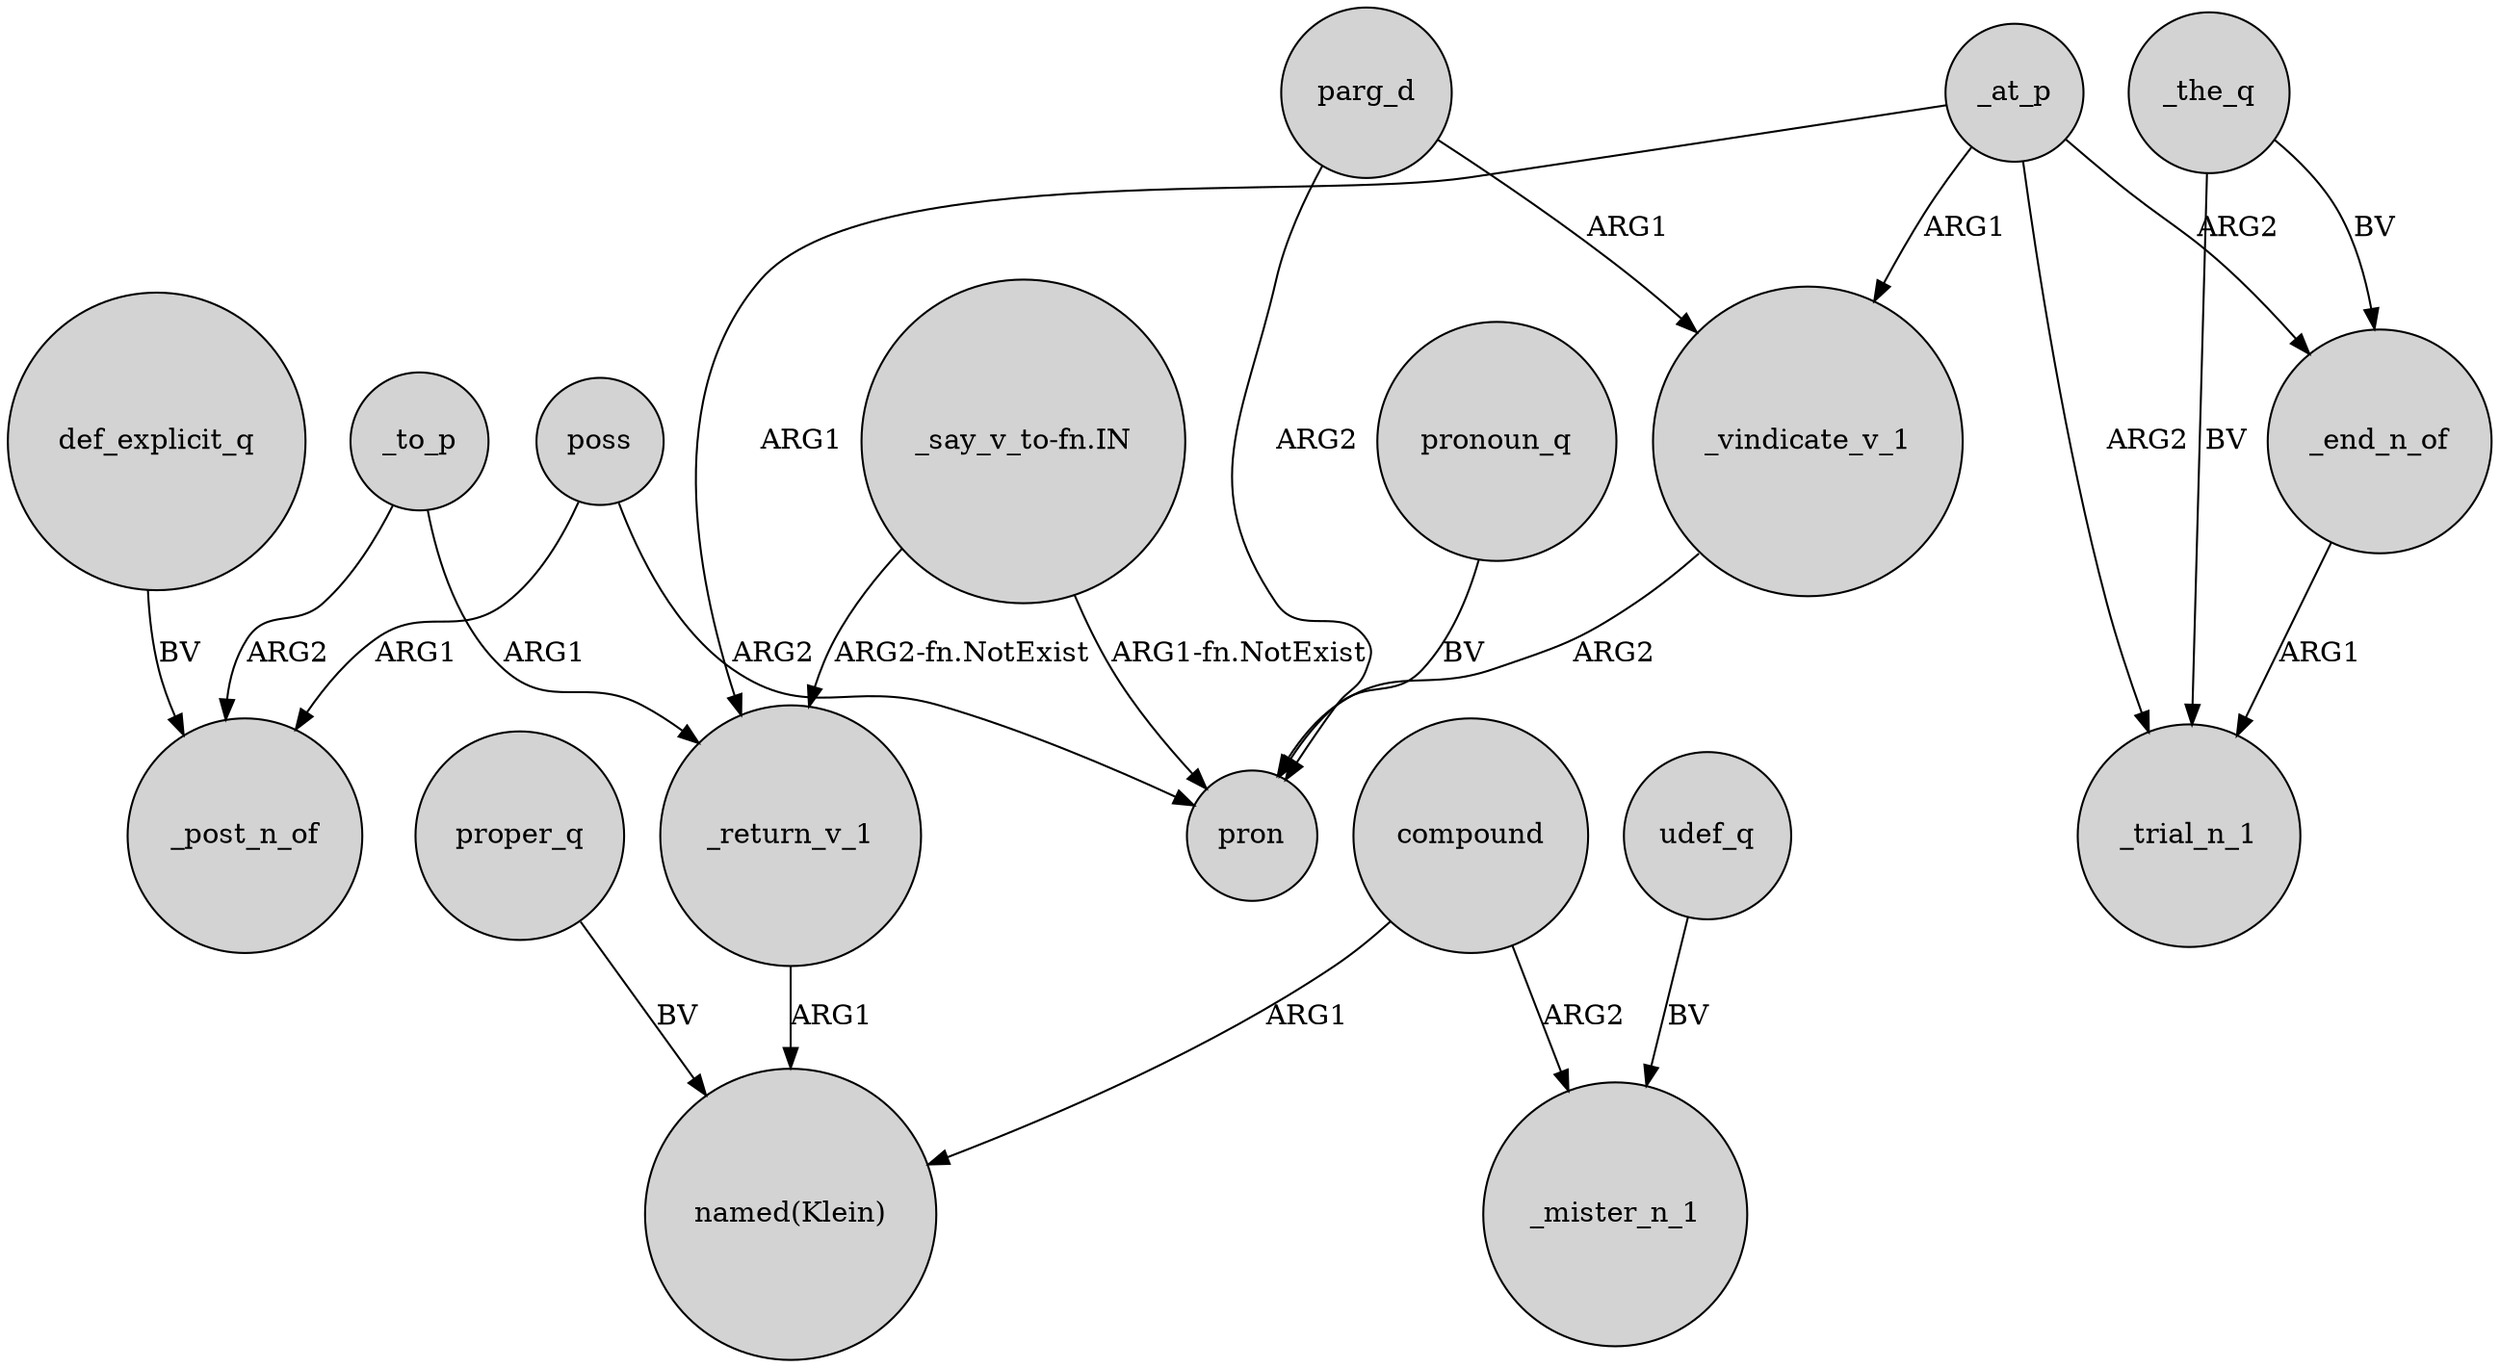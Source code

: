 digraph {
	node [shape=circle style=filled]
	_to_p -> _return_v_1 [label=ARG1]
	_vindicate_v_1 -> pron [label=ARG2]
	poss -> pron [label=ARG2]
	_the_q -> _end_n_of [label=BV]
	_at_p -> _end_n_of [label=ARG2]
	compound -> _mister_n_1 [label=ARG2]
	parg_d -> _vindicate_v_1 [label=ARG1]
	_the_q -> _trial_n_1 [label=BV]
	"_say_v_to-fn.IN" -> pron [label="ARG1-fn.NotExist"]
	udef_q -> _mister_n_1 [label=BV]
	poss -> _post_n_of [label=ARG1]
	_at_p -> _vindicate_v_1 [label=ARG1]
	_at_p -> _trial_n_1 [label=ARG2]
	_at_p -> _return_v_1 [label=ARG1]
	parg_d -> pron [label=ARG2]
	pronoun_q -> pron [label=BV]
	"_say_v_to-fn.IN" -> _return_v_1 [label="ARG2-fn.NotExist"]
	_to_p -> _post_n_of [label=ARG2]
	compound -> "named(Klein)" [label=ARG1]
	proper_q -> "named(Klein)" [label=BV]
	def_explicit_q -> _post_n_of [label=BV]
	_end_n_of -> _trial_n_1 [label=ARG1]
	_return_v_1 -> "named(Klein)" [label=ARG1]
}
